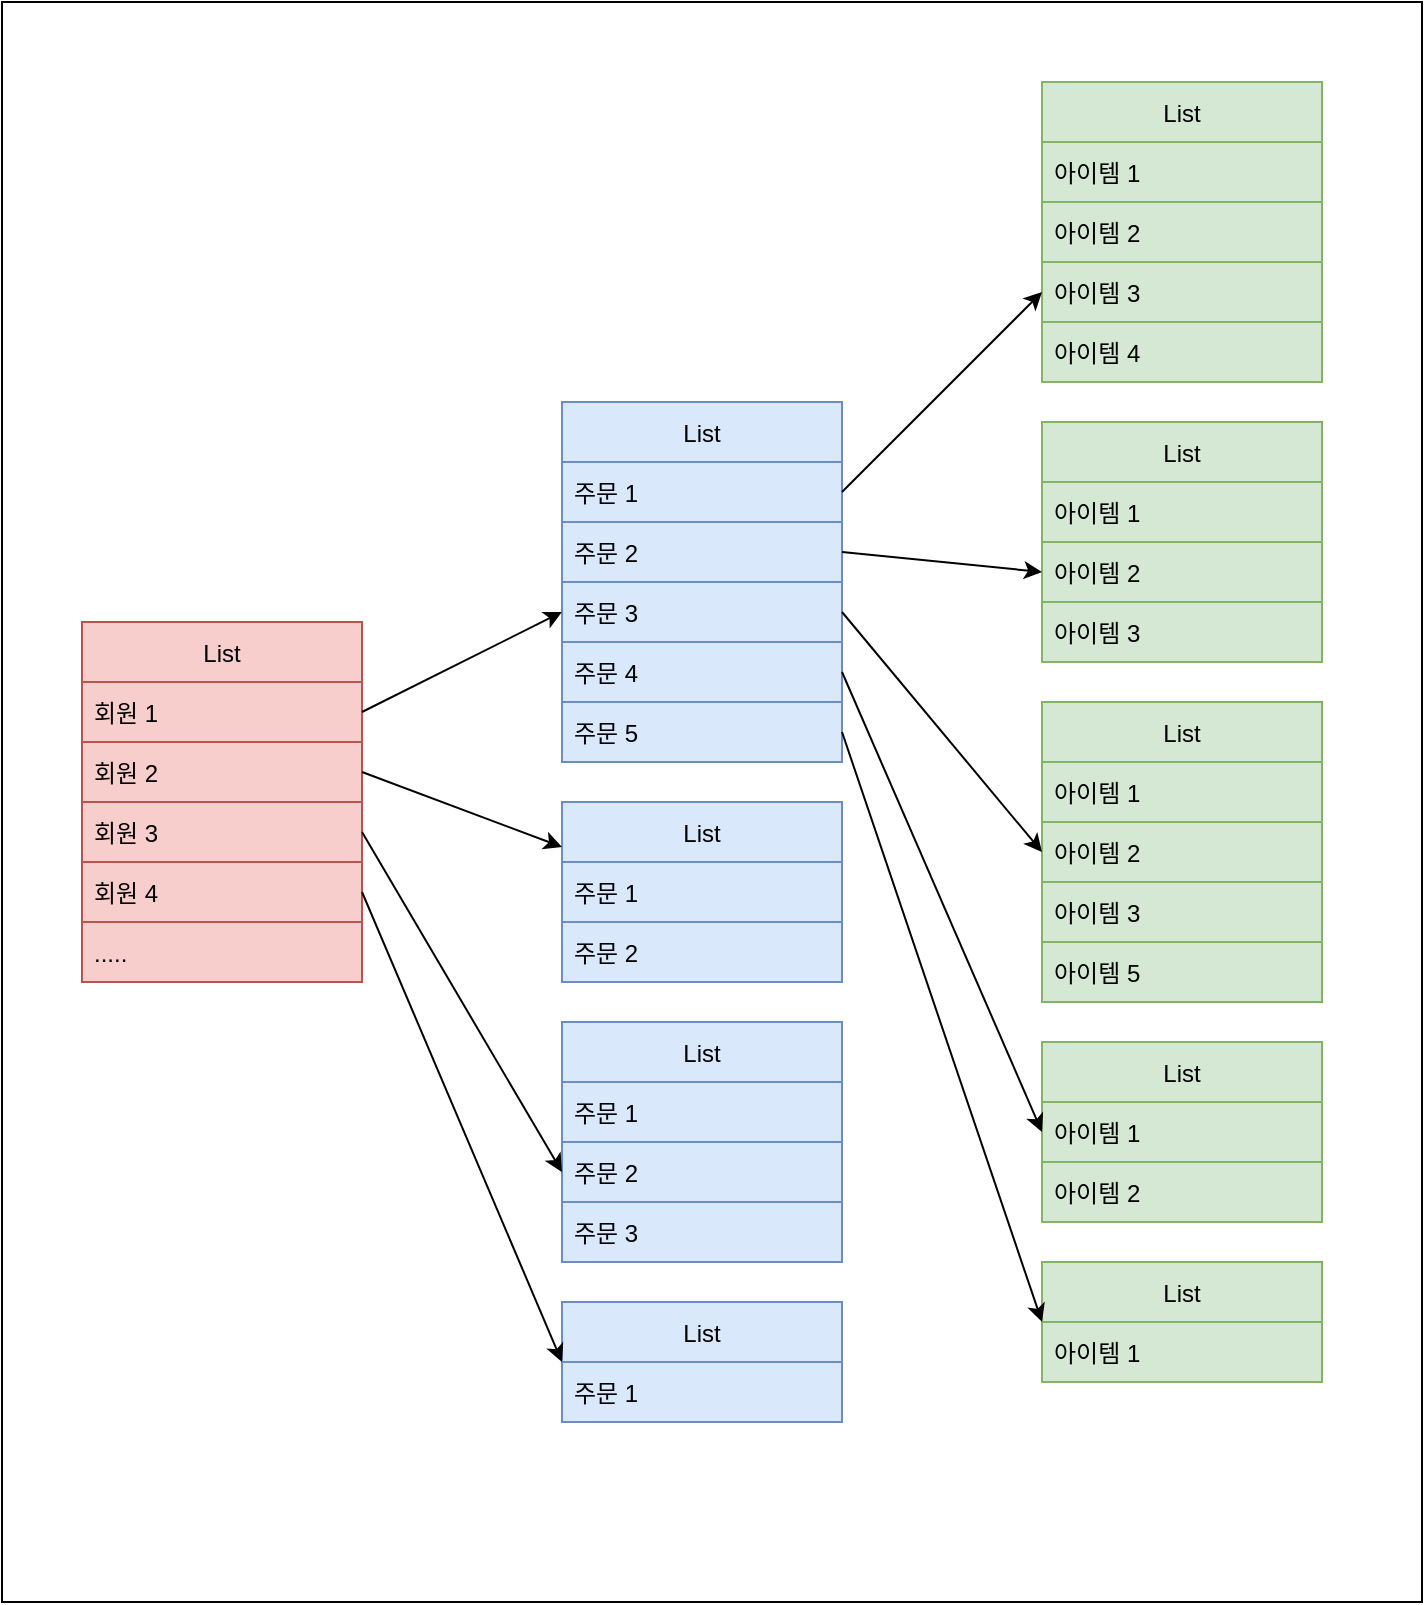 <mxfile version="21.7.2" type="device">
  <diagram name="페이지-1" id="kNVGtAfBRcSEi7xaOieW">
    <mxGraphModel dx="2261" dy="790" grid="1" gridSize="10" guides="1" tooltips="1" connect="1" arrows="1" fold="1" page="1" pageScale="1" pageWidth="827" pageHeight="1169" math="0" shadow="0">
      <root>
        <mxCell id="0" />
        <mxCell id="1" parent="0" />
        <mxCell id="Zy-NPo_TUqJ3E11IRRlf-1" value="" style="rounded=0;whiteSpace=wrap;html=1;" vertex="1" parent="1">
          <mxGeometry x="-160" y="250" width="710" height="800" as="geometry" />
        </mxCell>
        <mxCell id="Zy-NPo_TUqJ3E11IRRlf-2" value="List" style="swimlane;fontStyle=0;childLayout=stackLayout;horizontal=1;startSize=30;horizontalStack=0;resizeParent=1;resizeParentMax=0;resizeLast=0;collapsible=1;marginBottom=0;fillColor=#f8cecc;strokeColor=#b85450;" vertex="1" parent="1">
          <mxGeometry x="-120" y="560" width="140" height="180" as="geometry" />
        </mxCell>
        <mxCell id="Zy-NPo_TUqJ3E11IRRlf-3" value="회원 1 " style="text;strokeColor=#b85450;fillColor=#f8cecc;align=left;verticalAlign=middle;spacingLeft=4;spacingRight=4;overflow=hidden;points=[[0,0.5],[1,0.5]];portConstraint=eastwest;rotatable=0;" vertex="1" parent="Zy-NPo_TUqJ3E11IRRlf-2">
          <mxGeometry y="30" width="140" height="30" as="geometry" />
        </mxCell>
        <mxCell id="Zy-NPo_TUqJ3E11IRRlf-4" value="회원 2" style="text;strokeColor=#b85450;fillColor=#f8cecc;align=left;verticalAlign=middle;spacingLeft=4;spacingRight=4;overflow=hidden;points=[[0,0.5],[1,0.5]];portConstraint=eastwest;rotatable=0;" vertex="1" parent="Zy-NPo_TUqJ3E11IRRlf-2">
          <mxGeometry y="60" width="140" height="30" as="geometry" />
        </mxCell>
        <mxCell id="Zy-NPo_TUqJ3E11IRRlf-5" value="회원 3" style="text;strokeColor=#b85450;fillColor=#f8cecc;align=left;verticalAlign=middle;spacingLeft=4;spacingRight=4;overflow=hidden;points=[[0,0.5],[1,0.5]];portConstraint=eastwest;rotatable=0;" vertex="1" parent="Zy-NPo_TUqJ3E11IRRlf-2">
          <mxGeometry y="90" width="140" height="30" as="geometry" />
        </mxCell>
        <mxCell id="Zy-NPo_TUqJ3E11IRRlf-6" value="회원 4  " style="text;strokeColor=#b85450;fillColor=#f8cecc;align=left;verticalAlign=middle;spacingLeft=4;spacingRight=4;overflow=hidden;points=[[0,0.5],[1,0.5]];portConstraint=eastwest;rotatable=0;" vertex="1" parent="Zy-NPo_TUqJ3E11IRRlf-2">
          <mxGeometry y="120" width="140" height="30" as="geometry" />
        </mxCell>
        <mxCell id="Zy-NPo_TUqJ3E11IRRlf-7" value="....." style="text;strokeColor=#b85450;fillColor=#f8cecc;align=left;verticalAlign=middle;spacingLeft=4;spacingRight=4;overflow=hidden;points=[[0,0.5],[1,0.5]];portConstraint=eastwest;rotatable=0;" vertex="1" parent="Zy-NPo_TUqJ3E11IRRlf-2">
          <mxGeometry y="150" width="140" height="30" as="geometry" />
        </mxCell>
        <mxCell id="Zy-NPo_TUqJ3E11IRRlf-8" value="List" style="swimlane;fontStyle=0;childLayout=stackLayout;horizontal=1;startSize=30;horizontalStack=0;resizeParent=1;resizeParentMax=0;resizeLast=0;collapsible=1;marginBottom=0;fillColor=#dae8fc;strokeColor=#6c8ebf;" vertex="1" parent="1">
          <mxGeometry x="120" y="450" width="140" height="180" as="geometry" />
        </mxCell>
        <mxCell id="Zy-NPo_TUqJ3E11IRRlf-9" value="주문 1 " style="text;strokeColor=#6c8ebf;fillColor=#dae8fc;align=left;verticalAlign=middle;spacingLeft=4;spacingRight=4;overflow=hidden;points=[[0,0.5],[1,0.5]];portConstraint=eastwest;rotatable=0;" vertex="1" parent="Zy-NPo_TUqJ3E11IRRlf-8">
          <mxGeometry y="30" width="140" height="30" as="geometry" />
        </mxCell>
        <mxCell id="Zy-NPo_TUqJ3E11IRRlf-10" value="주문 2" style="text;strokeColor=#6c8ebf;fillColor=#dae8fc;align=left;verticalAlign=middle;spacingLeft=4;spacingRight=4;overflow=hidden;points=[[0,0.5],[1,0.5]];portConstraint=eastwest;rotatable=0;" vertex="1" parent="Zy-NPo_TUqJ3E11IRRlf-8">
          <mxGeometry y="60" width="140" height="30" as="geometry" />
        </mxCell>
        <mxCell id="Zy-NPo_TUqJ3E11IRRlf-11" value="주문 3" style="text;strokeColor=#6c8ebf;fillColor=#dae8fc;align=left;verticalAlign=middle;spacingLeft=4;spacingRight=4;overflow=hidden;points=[[0,0.5],[1,0.5]];portConstraint=eastwest;rotatable=0;" vertex="1" parent="Zy-NPo_TUqJ3E11IRRlf-8">
          <mxGeometry y="90" width="140" height="30" as="geometry" />
        </mxCell>
        <mxCell id="Zy-NPo_TUqJ3E11IRRlf-12" value="주문 4" style="text;strokeColor=#6c8ebf;fillColor=#dae8fc;align=left;verticalAlign=middle;spacingLeft=4;spacingRight=4;overflow=hidden;points=[[0,0.5],[1,0.5]];portConstraint=eastwest;rotatable=0;" vertex="1" parent="Zy-NPo_TUqJ3E11IRRlf-8">
          <mxGeometry y="120" width="140" height="30" as="geometry" />
        </mxCell>
        <mxCell id="Zy-NPo_TUqJ3E11IRRlf-13" value="주문 5" style="text;strokeColor=#6c8ebf;fillColor=#dae8fc;align=left;verticalAlign=middle;spacingLeft=4;spacingRight=4;overflow=hidden;points=[[0,0.5],[1,0.5]];portConstraint=eastwest;rotatable=0;" vertex="1" parent="Zy-NPo_TUqJ3E11IRRlf-8">
          <mxGeometry y="150" width="140" height="30" as="geometry" />
        </mxCell>
        <mxCell id="Zy-NPo_TUqJ3E11IRRlf-14" value="" style="endArrow=classic;html=1;rounded=0;exitX=1;exitY=0.5;exitDx=0;exitDy=0;entryX=0;entryY=0.5;entryDx=0;entryDy=0;" edge="1" parent="1" source="Zy-NPo_TUqJ3E11IRRlf-3" target="Zy-NPo_TUqJ3E11IRRlf-11">
          <mxGeometry width="50" height="50" relative="1" as="geometry">
            <mxPoint x="60" y="610" as="sourcePoint" />
            <mxPoint x="110" y="560" as="targetPoint" />
          </mxGeometry>
        </mxCell>
        <mxCell id="Zy-NPo_TUqJ3E11IRRlf-15" value="List" style="swimlane;fontStyle=0;childLayout=stackLayout;horizontal=1;startSize=30;horizontalStack=0;resizeParent=1;resizeParentMax=0;resizeLast=0;collapsible=1;marginBottom=0;fillColor=#dae8fc;strokeColor=#6c8ebf;" vertex="1" parent="1">
          <mxGeometry x="120" y="650" width="140" height="90" as="geometry" />
        </mxCell>
        <mxCell id="Zy-NPo_TUqJ3E11IRRlf-16" value="주문 1 " style="text;strokeColor=#6c8ebf;fillColor=#dae8fc;align=left;verticalAlign=middle;spacingLeft=4;spacingRight=4;overflow=hidden;points=[[0,0.5],[1,0.5]];portConstraint=eastwest;rotatable=0;" vertex="1" parent="Zy-NPo_TUqJ3E11IRRlf-15">
          <mxGeometry y="30" width="140" height="30" as="geometry" />
        </mxCell>
        <mxCell id="Zy-NPo_TUqJ3E11IRRlf-17" value="주문 2" style="text;strokeColor=#6c8ebf;fillColor=#dae8fc;align=left;verticalAlign=middle;spacingLeft=4;spacingRight=4;overflow=hidden;points=[[0,0.5],[1,0.5]];portConstraint=eastwest;rotatable=0;" vertex="1" parent="Zy-NPo_TUqJ3E11IRRlf-15">
          <mxGeometry y="60" width="140" height="30" as="geometry" />
        </mxCell>
        <mxCell id="Zy-NPo_TUqJ3E11IRRlf-18" value="" style="endArrow=classic;html=1;rounded=0;exitX=1;exitY=0.5;exitDx=0;exitDy=0;entryX=0;entryY=0.25;entryDx=0;entryDy=0;" edge="1" parent="1" source="Zy-NPo_TUqJ3E11IRRlf-4" target="Zy-NPo_TUqJ3E11IRRlf-15">
          <mxGeometry width="50" height="50" relative="1" as="geometry">
            <mxPoint x="80" y="650" as="sourcePoint" />
            <mxPoint x="170" y="650" as="targetPoint" />
          </mxGeometry>
        </mxCell>
        <mxCell id="Zy-NPo_TUqJ3E11IRRlf-19" value="List" style="swimlane;fontStyle=0;childLayout=stackLayout;horizontal=1;startSize=30;horizontalStack=0;resizeParent=1;resizeParentMax=0;resizeLast=0;collapsible=1;marginBottom=0;fillColor=#dae8fc;strokeColor=#6c8ebf;" vertex="1" parent="1">
          <mxGeometry x="120" y="760" width="140" height="120" as="geometry" />
        </mxCell>
        <mxCell id="Zy-NPo_TUqJ3E11IRRlf-20" value="주문 1 " style="text;strokeColor=#6c8ebf;fillColor=#dae8fc;align=left;verticalAlign=middle;spacingLeft=4;spacingRight=4;overflow=hidden;points=[[0,0.5],[1,0.5]];portConstraint=eastwest;rotatable=0;" vertex="1" parent="Zy-NPo_TUqJ3E11IRRlf-19">
          <mxGeometry y="30" width="140" height="30" as="geometry" />
        </mxCell>
        <mxCell id="Zy-NPo_TUqJ3E11IRRlf-21" value="주문 2" style="text;strokeColor=#6c8ebf;fillColor=#dae8fc;align=left;verticalAlign=middle;spacingLeft=4;spacingRight=4;overflow=hidden;points=[[0,0.5],[1,0.5]];portConstraint=eastwest;rotatable=0;" vertex="1" parent="Zy-NPo_TUqJ3E11IRRlf-19">
          <mxGeometry y="60" width="140" height="30" as="geometry" />
        </mxCell>
        <mxCell id="Zy-NPo_TUqJ3E11IRRlf-22" value="주문 3" style="text;strokeColor=#6c8ebf;fillColor=#dae8fc;align=left;verticalAlign=middle;spacingLeft=4;spacingRight=4;overflow=hidden;points=[[0,0.5],[1,0.5]];portConstraint=eastwest;rotatable=0;" vertex="1" parent="Zy-NPo_TUqJ3E11IRRlf-19">
          <mxGeometry y="90" width="140" height="30" as="geometry" />
        </mxCell>
        <mxCell id="Zy-NPo_TUqJ3E11IRRlf-23" value="" style="endArrow=classic;html=1;rounded=0;exitX=1;exitY=0.5;exitDx=0;exitDy=0;entryX=0;entryY=0.5;entryDx=0;entryDy=0;" edge="1" parent="1" source="Zy-NPo_TUqJ3E11IRRlf-5" target="Zy-NPo_TUqJ3E11IRRlf-21">
          <mxGeometry width="50" height="50" relative="1" as="geometry">
            <mxPoint x="60" y="645" as="sourcePoint" />
            <mxPoint x="190" y="675" as="targetPoint" />
          </mxGeometry>
        </mxCell>
        <mxCell id="Zy-NPo_TUqJ3E11IRRlf-24" value="List" style="swimlane;fontStyle=0;childLayout=stackLayout;horizontal=1;startSize=30;horizontalStack=0;resizeParent=1;resizeParentMax=0;resizeLast=0;collapsible=1;marginBottom=0;fillColor=#dae8fc;strokeColor=#6c8ebf;" vertex="1" parent="1">
          <mxGeometry x="120" y="900" width="140" height="60" as="geometry" />
        </mxCell>
        <mxCell id="Zy-NPo_TUqJ3E11IRRlf-25" value="주문 1 " style="text;strokeColor=#6c8ebf;fillColor=#dae8fc;align=left;verticalAlign=middle;spacingLeft=4;spacingRight=4;overflow=hidden;points=[[0,0.5],[1,0.5]];portConstraint=eastwest;rotatable=0;" vertex="1" parent="Zy-NPo_TUqJ3E11IRRlf-24">
          <mxGeometry y="30" width="140" height="30" as="geometry" />
        </mxCell>
        <mxCell id="Zy-NPo_TUqJ3E11IRRlf-26" value="" style="endArrow=classic;html=1;rounded=0;exitX=1;exitY=0.5;exitDx=0;exitDy=0;entryX=0;entryY=0.5;entryDx=0;entryDy=0;" edge="1" parent="1" source="Zy-NPo_TUqJ3E11IRRlf-6" target="Zy-NPo_TUqJ3E11IRRlf-24">
          <mxGeometry width="50" height="50" relative="1" as="geometry">
            <mxPoint x="60" y="675" as="sourcePoint" />
            <mxPoint x="191.96" y="773" as="targetPoint" />
          </mxGeometry>
        </mxCell>
        <mxCell id="Zy-NPo_TUqJ3E11IRRlf-27" value="List" style="swimlane;fontStyle=0;childLayout=stackLayout;horizontal=1;startSize=30;horizontalStack=0;resizeParent=1;resizeParentMax=0;resizeLast=0;collapsible=1;marginBottom=0;fillColor=#d5e8d4;strokeColor=#82b366;" vertex="1" parent="1">
          <mxGeometry x="360" y="460" width="140" height="120" as="geometry" />
        </mxCell>
        <mxCell id="Zy-NPo_TUqJ3E11IRRlf-28" value="아이템 1" style="text;strokeColor=#82b366;fillColor=#d5e8d4;align=left;verticalAlign=middle;spacingLeft=4;spacingRight=4;overflow=hidden;points=[[0,0.5],[1,0.5]];portConstraint=eastwest;rotatable=0;" vertex="1" parent="Zy-NPo_TUqJ3E11IRRlf-27">
          <mxGeometry y="30" width="140" height="30" as="geometry" />
        </mxCell>
        <mxCell id="Zy-NPo_TUqJ3E11IRRlf-29" value="아이템 2" style="text;strokeColor=#82b366;fillColor=#d5e8d4;align=left;verticalAlign=middle;spacingLeft=4;spacingRight=4;overflow=hidden;points=[[0,0.5],[1,0.5]];portConstraint=eastwest;rotatable=0;" vertex="1" parent="Zy-NPo_TUqJ3E11IRRlf-27">
          <mxGeometry y="60" width="140" height="30" as="geometry" />
        </mxCell>
        <mxCell id="Zy-NPo_TUqJ3E11IRRlf-30" value="아이템 3" style="text;strokeColor=#82b366;fillColor=#d5e8d4;align=left;verticalAlign=middle;spacingLeft=4;spacingRight=4;overflow=hidden;points=[[0,0.5],[1,0.5]];portConstraint=eastwest;rotatable=0;" vertex="1" parent="Zy-NPo_TUqJ3E11IRRlf-27">
          <mxGeometry y="90" width="140" height="30" as="geometry" />
        </mxCell>
        <mxCell id="Zy-NPo_TUqJ3E11IRRlf-31" value="List" style="swimlane;fontStyle=0;childLayout=stackLayout;horizontal=1;startSize=30;horizontalStack=0;resizeParent=1;resizeParentMax=0;resizeLast=0;collapsible=1;marginBottom=0;fillColor=#d5e8d4;strokeColor=#82b366;" vertex="1" parent="1">
          <mxGeometry x="360" y="290" width="140" height="150" as="geometry" />
        </mxCell>
        <mxCell id="Zy-NPo_TUqJ3E11IRRlf-32" value="아이템 1" style="text;strokeColor=#82b366;fillColor=#d5e8d4;align=left;verticalAlign=middle;spacingLeft=4;spacingRight=4;overflow=hidden;points=[[0,0.5],[1,0.5]];portConstraint=eastwest;rotatable=0;" vertex="1" parent="Zy-NPo_TUqJ3E11IRRlf-31">
          <mxGeometry y="30" width="140" height="30" as="geometry" />
        </mxCell>
        <mxCell id="Zy-NPo_TUqJ3E11IRRlf-33" value="아이템 2" style="text;strokeColor=#82b366;fillColor=#d5e8d4;align=left;verticalAlign=middle;spacingLeft=4;spacingRight=4;overflow=hidden;points=[[0,0.5],[1,0.5]];portConstraint=eastwest;rotatable=0;" vertex="1" parent="Zy-NPo_TUqJ3E11IRRlf-31">
          <mxGeometry y="60" width="140" height="30" as="geometry" />
        </mxCell>
        <mxCell id="Zy-NPo_TUqJ3E11IRRlf-34" value="아이템 3" style="text;strokeColor=#82b366;fillColor=#d5e8d4;align=left;verticalAlign=middle;spacingLeft=4;spacingRight=4;overflow=hidden;points=[[0,0.5],[1,0.5]];portConstraint=eastwest;rotatable=0;" vertex="1" parent="Zy-NPo_TUqJ3E11IRRlf-31">
          <mxGeometry y="90" width="140" height="30" as="geometry" />
        </mxCell>
        <mxCell id="Zy-NPo_TUqJ3E11IRRlf-35" value="아이템 4" style="text;strokeColor=#82b366;fillColor=#d5e8d4;align=left;verticalAlign=middle;spacingLeft=4;spacingRight=4;overflow=hidden;points=[[0,0.5],[1,0.5]];portConstraint=eastwest;rotatable=0;" vertex="1" parent="Zy-NPo_TUqJ3E11IRRlf-31">
          <mxGeometry y="120" width="140" height="30" as="geometry" />
        </mxCell>
        <mxCell id="Zy-NPo_TUqJ3E11IRRlf-36" value="List" style="swimlane;fontStyle=0;childLayout=stackLayout;horizontal=1;startSize=30;horizontalStack=0;resizeParent=1;resizeParentMax=0;resizeLast=0;collapsible=1;marginBottom=0;fillColor=#d5e8d4;strokeColor=#82b366;" vertex="1" parent="1">
          <mxGeometry x="360" y="600" width="140" height="150" as="geometry" />
        </mxCell>
        <mxCell id="Zy-NPo_TUqJ3E11IRRlf-37" value="아이템 1" style="text;strokeColor=#82b366;fillColor=#d5e8d4;align=left;verticalAlign=middle;spacingLeft=4;spacingRight=4;overflow=hidden;points=[[0,0.5],[1,0.5]];portConstraint=eastwest;rotatable=0;" vertex="1" parent="Zy-NPo_TUqJ3E11IRRlf-36">
          <mxGeometry y="30" width="140" height="30" as="geometry" />
        </mxCell>
        <mxCell id="Zy-NPo_TUqJ3E11IRRlf-38" value="아이템 2" style="text;strokeColor=#82b366;fillColor=#d5e8d4;align=left;verticalAlign=middle;spacingLeft=4;spacingRight=4;overflow=hidden;points=[[0,0.5],[1,0.5]];portConstraint=eastwest;rotatable=0;" vertex="1" parent="Zy-NPo_TUqJ3E11IRRlf-36">
          <mxGeometry y="60" width="140" height="30" as="geometry" />
        </mxCell>
        <mxCell id="Zy-NPo_TUqJ3E11IRRlf-39" value="아이템 3" style="text;strokeColor=#82b366;fillColor=#d5e8d4;align=left;verticalAlign=middle;spacingLeft=4;spacingRight=4;overflow=hidden;points=[[0,0.5],[1,0.5]];portConstraint=eastwest;rotatable=0;" vertex="1" parent="Zy-NPo_TUqJ3E11IRRlf-36">
          <mxGeometry y="90" width="140" height="30" as="geometry" />
        </mxCell>
        <mxCell id="Zy-NPo_TUqJ3E11IRRlf-40" value="아이템 5" style="text;strokeColor=#82b366;fillColor=#d5e8d4;align=left;verticalAlign=middle;spacingLeft=4;spacingRight=4;overflow=hidden;points=[[0,0.5],[1,0.5]];portConstraint=eastwest;rotatable=0;" vertex="1" parent="Zy-NPo_TUqJ3E11IRRlf-36">
          <mxGeometry y="120" width="140" height="30" as="geometry" />
        </mxCell>
        <mxCell id="Zy-NPo_TUqJ3E11IRRlf-41" value="" style="endArrow=classic;html=1;rounded=0;exitX=1;exitY=0.5;exitDx=0;exitDy=0;entryX=0;entryY=0.5;entryDx=0;entryDy=0;" edge="1" parent="1" source="Zy-NPo_TUqJ3E11IRRlf-9" target="Zy-NPo_TUqJ3E11IRRlf-34">
          <mxGeometry width="50" height="50" relative="1" as="geometry">
            <mxPoint x="330" y="605" as="sourcePoint" />
            <mxPoint x="440" y="665" as="targetPoint" />
          </mxGeometry>
        </mxCell>
        <mxCell id="Zy-NPo_TUqJ3E11IRRlf-42" value="" style="endArrow=classic;html=1;rounded=0;exitX=1;exitY=0.5;exitDx=0;exitDy=0;entryX=0;entryY=0.5;entryDx=0;entryDy=0;" edge="1" parent="1" source="Zy-NPo_TUqJ3E11IRRlf-10" target="Zy-NPo_TUqJ3E11IRRlf-29">
          <mxGeometry width="50" height="50" relative="1" as="geometry">
            <mxPoint x="270" y="615" as="sourcePoint" />
            <mxPoint x="370" y="675" as="targetPoint" />
          </mxGeometry>
        </mxCell>
        <mxCell id="Zy-NPo_TUqJ3E11IRRlf-43" value="" style="endArrow=classic;html=1;rounded=0;exitX=1;exitY=0.5;exitDx=0;exitDy=0;entryX=0;entryY=0.5;entryDx=0;entryDy=0;" edge="1" parent="1" source="Zy-NPo_TUqJ3E11IRRlf-11" target="Zy-NPo_TUqJ3E11IRRlf-38">
          <mxGeometry width="50" height="50" relative="1" as="geometry">
            <mxPoint x="270" y="645" as="sourcePoint" />
            <mxPoint x="370" y="845" as="targetPoint" />
          </mxGeometry>
        </mxCell>
        <mxCell id="Zy-NPo_TUqJ3E11IRRlf-44" value="List" style="swimlane;fontStyle=0;childLayout=stackLayout;horizontal=1;startSize=30;horizontalStack=0;resizeParent=1;resizeParentMax=0;resizeLast=0;collapsible=1;marginBottom=0;fillColor=#d5e8d4;strokeColor=#82b366;" vertex="1" parent="1">
          <mxGeometry x="360" y="770" width="140" height="90" as="geometry" />
        </mxCell>
        <mxCell id="Zy-NPo_TUqJ3E11IRRlf-45" value="아이템 1" style="text;strokeColor=#82b366;fillColor=#d5e8d4;align=left;verticalAlign=middle;spacingLeft=4;spacingRight=4;overflow=hidden;points=[[0,0.5],[1,0.5]];portConstraint=eastwest;rotatable=0;" vertex="1" parent="Zy-NPo_TUqJ3E11IRRlf-44">
          <mxGeometry y="30" width="140" height="30" as="geometry" />
        </mxCell>
        <mxCell id="Zy-NPo_TUqJ3E11IRRlf-46" value="아이템 2" style="text;strokeColor=#82b366;fillColor=#d5e8d4;align=left;verticalAlign=middle;spacingLeft=4;spacingRight=4;overflow=hidden;points=[[0,0.5],[1,0.5]];portConstraint=eastwest;rotatable=0;" vertex="1" parent="Zy-NPo_TUqJ3E11IRRlf-44">
          <mxGeometry y="60" width="140" height="30" as="geometry" />
        </mxCell>
        <mxCell id="Zy-NPo_TUqJ3E11IRRlf-47" value="" style="endArrow=classic;html=1;rounded=0;exitX=1;exitY=0.5;exitDx=0;exitDy=0;entryX=0;entryY=0.5;entryDx=0;entryDy=0;" edge="1" parent="1" source="Zy-NPo_TUqJ3E11IRRlf-12" target="Zy-NPo_TUqJ3E11IRRlf-45">
          <mxGeometry width="50" height="50" relative="1" as="geometry">
            <mxPoint x="270" y="615" as="sourcePoint" />
            <mxPoint x="370" y="755" as="targetPoint" />
          </mxGeometry>
        </mxCell>
        <mxCell id="Zy-NPo_TUqJ3E11IRRlf-48" value="List" style="swimlane;fontStyle=0;childLayout=stackLayout;horizontal=1;startSize=30;horizontalStack=0;resizeParent=1;resizeParentMax=0;resizeLast=0;collapsible=1;marginBottom=0;fillColor=#d5e8d4;strokeColor=#82b366;" vertex="1" parent="1">
          <mxGeometry x="360" y="880" width="140" height="60" as="geometry" />
        </mxCell>
        <mxCell id="Zy-NPo_TUqJ3E11IRRlf-49" value="아이템 1" style="text;strokeColor=#82b366;fillColor=#d5e8d4;align=left;verticalAlign=middle;spacingLeft=4;spacingRight=4;overflow=hidden;points=[[0,0.5],[1,0.5]];portConstraint=eastwest;rotatable=0;" vertex="1" parent="Zy-NPo_TUqJ3E11IRRlf-48">
          <mxGeometry y="30" width="140" height="30" as="geometry" />
        </mxCell>
        <mxCell id="Zy-NPo_TUqJ3E11IRRlf-50" value="" style="endArrow=classic;html=1;rounded=0;exitX=1;exitY=0.5;exitDx=0;exitDy=0;" edge="1" parent="1" source="Zy-NPo_TUqJ3E11IRRlf-13">
          <mxGeometry width="50" height="50" relative="1" as="geometry">
            <mxPoint x="270" y="645" as="sourcePoint" />
            <mxPoint x="360" y="910" as="targetPoint" />
          </mxGeometry>
        </mxCell>
      </root>
    </mxGraphModel>
  </diagram>
</mxfile>
